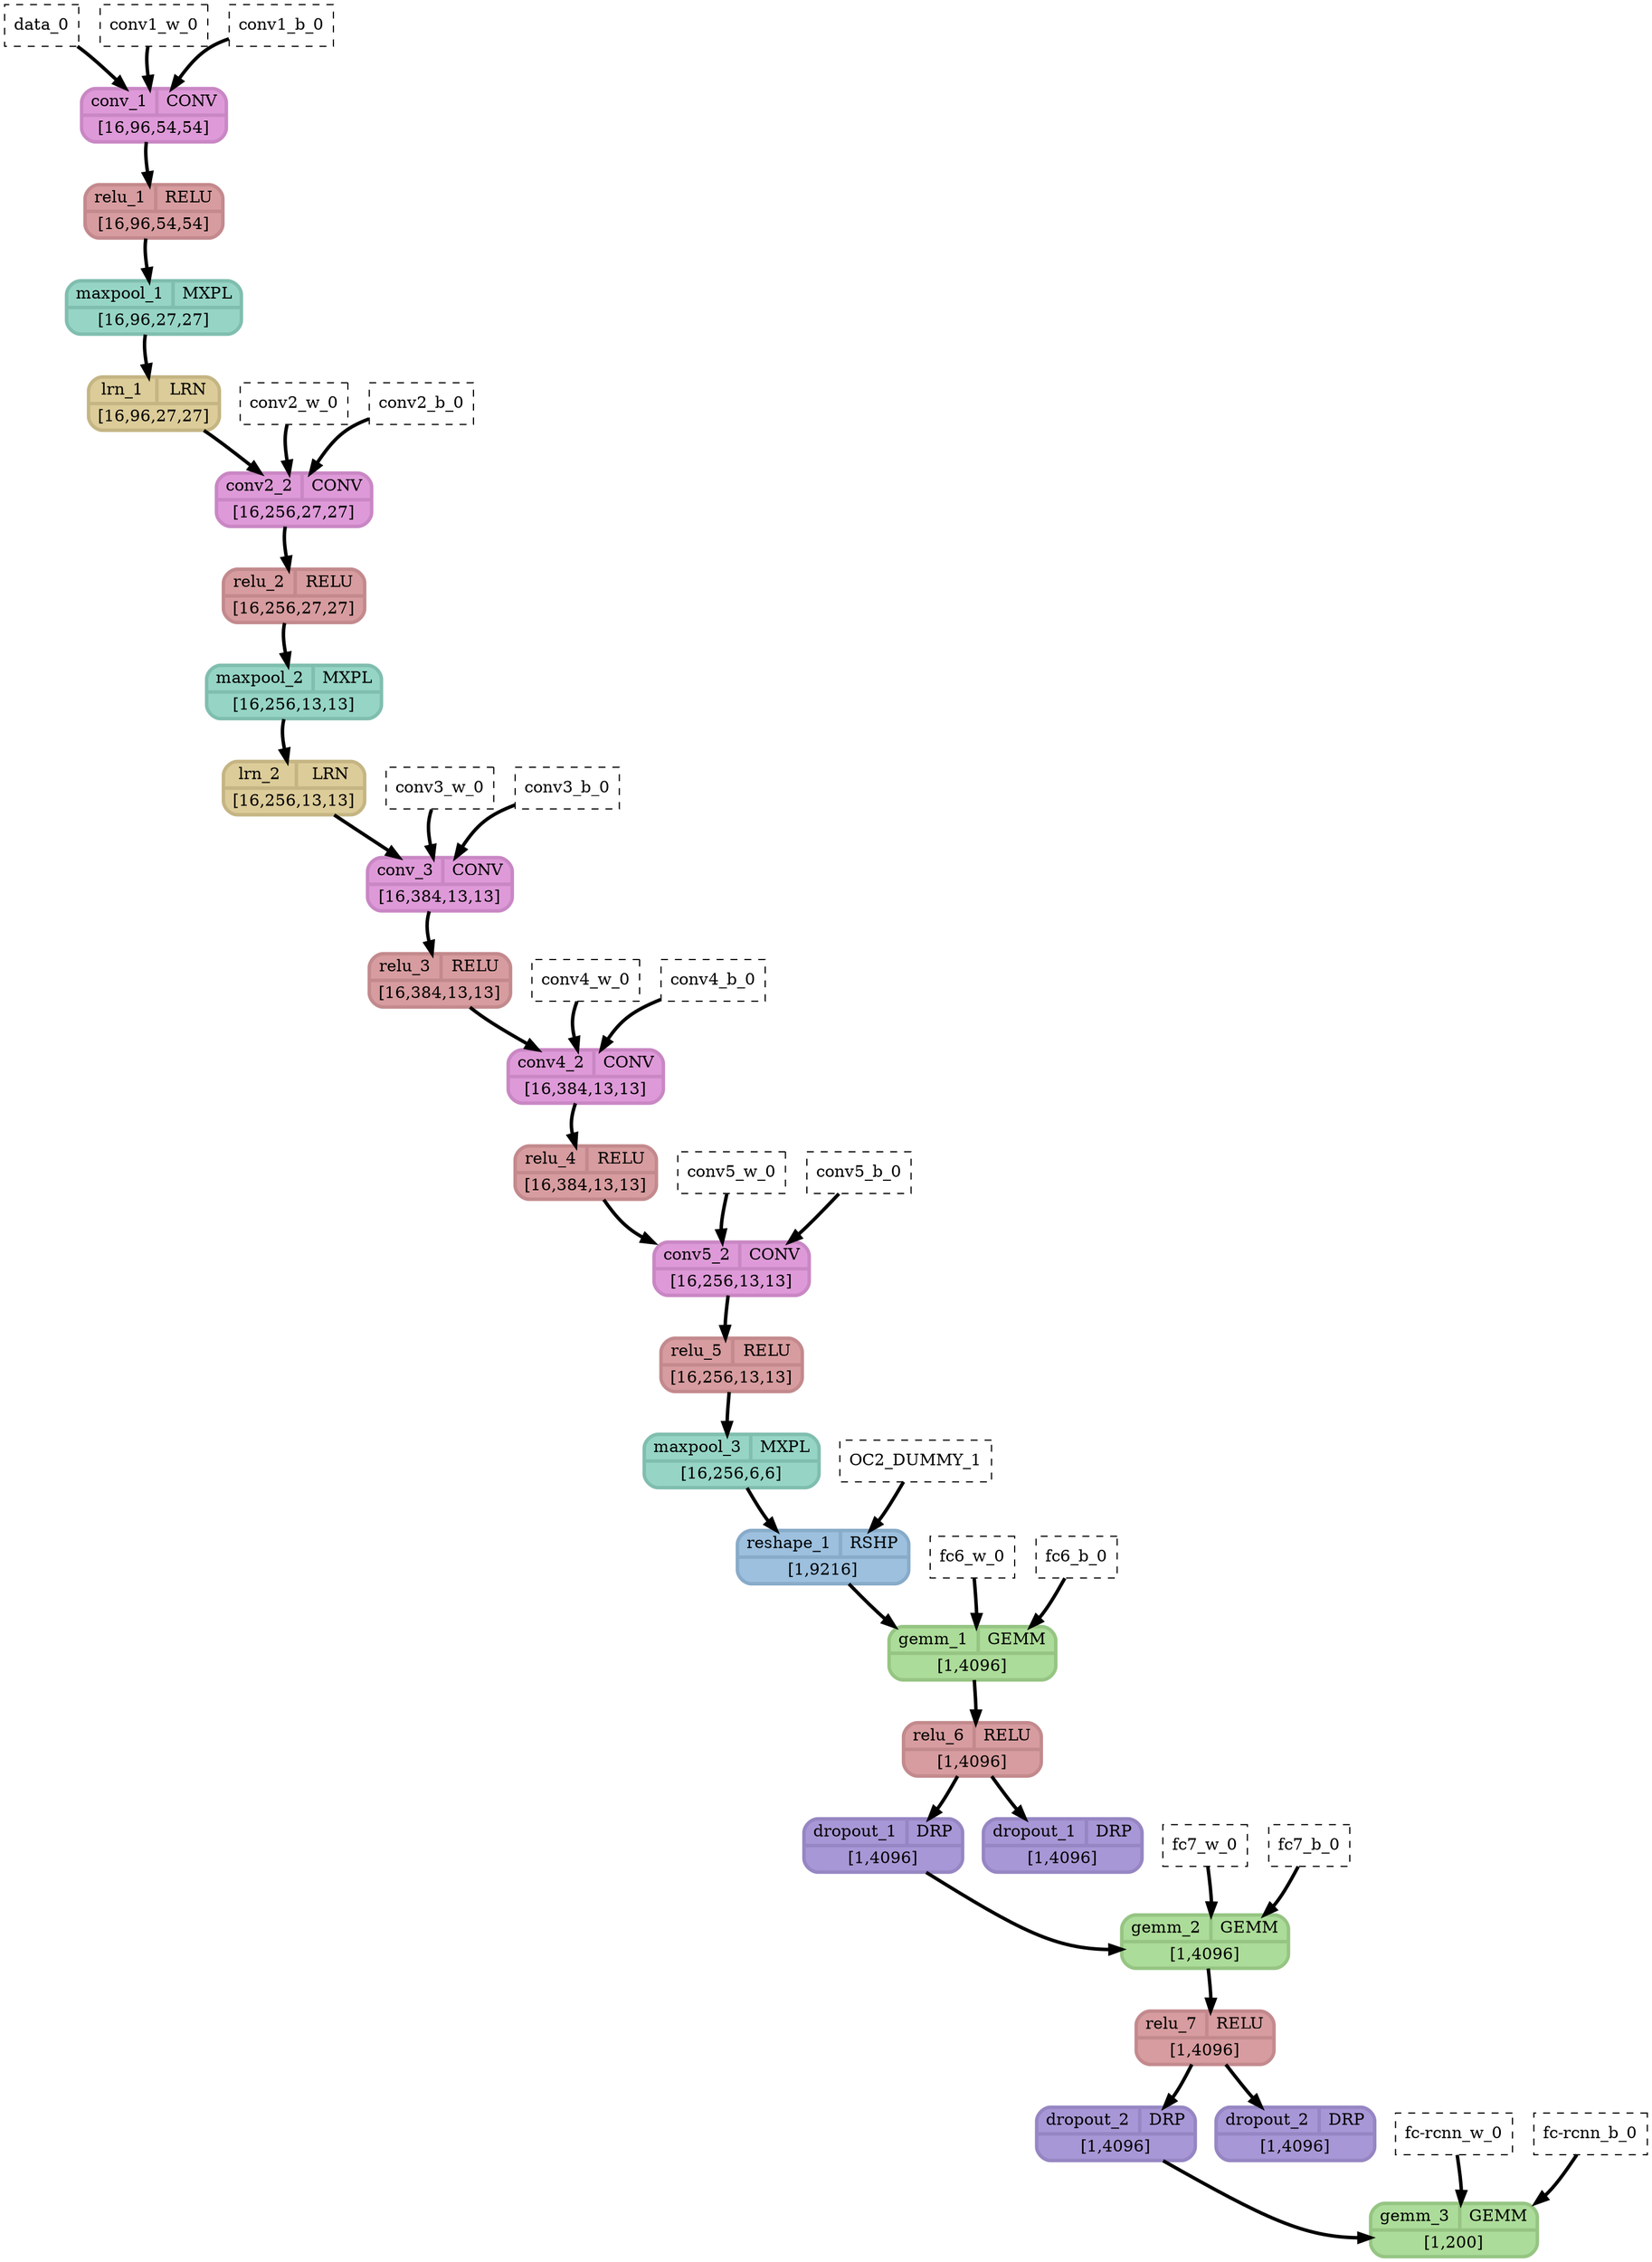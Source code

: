 strict digraph {
  graph [
    rankdir="TB"
    overlap=prism
    overlap_shrink=true
    splines=curved
  ];
  node [
    shape=Mrecord
  ];
  edge [
    penwidth=3
  ];

  // Node definitions.
  "data_0" [
    id=0
    name="data_0"
    type=constant_input
    label="data_0"
    inputs=""
    outputs=""
    shape=box
    style="filled,dashed"
    fillcolor="white"
  ];
  "conv1_w_0" [
    id=1
    name="conv1_w_0"
    type=constant_input
    label="conv1_w_0"
    inputs=""
    outputs=""
    shape=box
    style="filled,dashed"
    fillcolor="white"
  ];
  "conv1_b_0" [
    id=2
    name="conv1_b_0"
    type=constant_input
    label="conv1_b_0"
    inputs=""
    outputs=""
    shape=box
    style="filled,dashed"
    fillcolor="white"
  ];
  "conv1_1" [
    id=3
    name="conv1_1"
    type=Conv
    label="{ {conv_1  | CONV} | [16,96,54,54] }"
    inputs="data_0;conv1_w_0;conv1_b_0"
    outputs="conv1_1"
    penwidth=3
    style=filled
    color="#c987c4"
    fontcolor="#000000"
    fillcolor="#de9ad8"
  ];
  "conv1_2" [
    id=4
    name="conv1_2"
    type=Relu
    label="{ {relu_1  | RELU} | [16,96,54,54] }"
    inputs="conv1_1"
    outputs="conv1_2"
    penwidth=3
    style=filled
    color="#c38a8d"
    fontcolor="#000000"
    fillcolor="#d79c9f"
  ];
  "pool1_1" [
    id=5
    name="pool1_1"
    type=MaxPool
    label="{ {maxpool_1  | MXPL} | [16,96,27,27] }"
    inputs="conv1_2"
    outputs="pool1_1"
    penwidth=3
    style=filled
    color="#80beaf"
    fontcolor="#000000"
    fillcolor="#96d5c5"
  ];
  "norm1_1" [
    id=6
    name="norm1_1"
    type=LRN
    label="{ {lrn_1  | LRN} | [16,96,27,27] }"
    inputs="pool1_1"
    outputs="norm1_1"
    penwidth=3
    style=filled
    color="#c5b584"
    fontcolor="#000000"
    fillcolor="#dccc99"
  ];
  "conv2_w_0" [
    id=7
    name="conv2_w_0"
    type=constant_input
    label="conv2_w_0"
    inputs=""
    outputs=""
    shape=box
    style="filled,dashed"
    fillcolor="white"
  ];
  "conv2_b_0" [
    id=8
    name="conv2_b_0"
    type=constant_input
    label="conv2_b_0"
    inputs=""
    outputs=""
    shape=box
    style="filled,dashed"
    fillcolor="white"
  ];
  "conv2_1" [
    id=9
    name="conv2_1"
    type=Conv
    label="{ {conv2_2  | CONV} | [16,256,27,27] }"
    inputs="norm1_1;conv2_w_0;conv2_b_0"
    outputs="conv2_1"
    penwidth=3
    style=filled
    color="#c987c4"
    fontcolor="#000000"
    fillcolor="#de9ad8"
  ];
  "conv2_2" [
    id=10
    name="conv2_2"
    type=Relu
    label="{ {relu_2  | RELU} | [16,256,27,27] }"
    inputs="conv2_1"
    outputs="conv2_2"
    penwidth=3
    style=filled
    color="#c38a8d"
    fontcolor="#000000"
    fillcolor="#d79c9f"
  ];
  "pool2_1" [
    id=11
    name="pool2_1"
    type=MaxPool
    label="{ {maxpool_2  | MXPL} | [16,256,13,13] }"
    inputs="conv2_2"
    outputs="pool2_1"
    penwidth=3
    style=filled
    color="#80beaf"
    fontcolor="#000000"
    fillcolor="#96d5c5"
  ];
  "norm2_1" [
    id=12
    name="norm2_1"
    type=LRN
    label="{ {lrn_2  | LRN} | [16,256,13,13] }"
    inputs="pool2_1"
    outputs="norm2_1"
    penwidth=3
    style=filled
    color="#c5b584"
    fontcolor="#000000"
    fillcolor="#dccc99"
  ];
  "conv3_w_0" [
    id=13
    name="conv3_w_0"
    type=constant_input
    label="conv3_w_0"
    inputs=""
    outputs=""
    shape=box
    style="filled,dashed"
    fillcolor="white"
  ];
  "conv3_b_0" [
    id=14
    name="conv3_b_0"
    type=constant_input
    label="conv3_b_0"
    inputs=""
    outputs=""
    shape=box
    style="filled,dashed"
    fillcolor="white"
  ];
  "conv3_1" [
    id=15
    name="conv3_1"
    type=Conv
    label="{ {conv_3  | CONV} | [16,384,13,13] }"
    inputs="norm2_1;conv3_w_0;conv3_b_0"
    outputs="conv3_1"
    penwidth=3
    style=filled
    color="#c987c4"
    fontcolor="#000000"
    fillcolor="#de9ad8"
  ];
  "conv3_2" [
    id=16
    name="conv3_2"
    type=Relu
    label="{ {relu_3  | RELU} | [16,384,13,13] }"
    inputs="conv3_1"
    outputs="conv3_2"
    penwidth=3
    style=filled
    color="#c38a8d"
    fontcolor="#000000"
    fillcolor="#d79c9f"
  ];
  "conv4_w_0" [
    id=17
    name="conv4_w_0"
    type=constant_input
    label="conv4_w_0"
    inputs=""
    outputs=""
    shape=box
    style="filled,dashed"
    fillcolor="white"
  ];
  "conv4_b_0" [
    id=18
    name="conv4_b_0"
    type=constant_input
    label="conv4_b_0"
    inputs=""
    outputs=""
    shape=box
    style="filled,dashed"
    fillcolor="white"
  ];
  "conv4_1" [
    id=19
    name="conv4_1"
    type=Conv
    label="{ {conv4_2  | CONV} | [16,384,13,13] }"
    inputs="conv3_2;conv4_w_0;conv4_b_0"
    outputs="conv4_1"
    penwidth=3
    style=filled
    color="#c987c4"
    fontcolor="#000000"
    fillcolor="#de9ad8"
  ];
  "conv4_2" [
    id=20
    name="conv4_2"
    type=Relu
    label="{ {relu_4  | RELU} | [16,384,13,13] }"
    inputs="conv4_1"
    outputs="conv4_2"
    penwidth=3
    style=filled
    color="#c38a8d"
    fontcolor="#000000"
    fillcolor="#d79c9f"
  ];
  "conv5_w_0" [
    id=21
    name="conv5_w_0"
    type=constant_input
    label="conv5_w_0"
    inputs=""
    outputs=""
    shape=box
    style="filled,dashed"
    fillcolor="white"
  ];
  "conv5_b_0" [
    id=22
    name="conv5_b_0"
    type=constant_input
    label="conv5_b_0"
    inputs=""
    outputs=""
    shape=box
    style="filled,dashed"
    fillcolor="white"
  ];
  "conv5_1" [
    id=23
    name="conv5_1"
    type=Conv
    label="{ {conv5_2  | CONV} | [16,256,13,13] }"
    inputs="conv4_2;conv5_w_0;conv5_b_0"
    outputs="conv5_1"
    penwidth=3
    style=filled
    color="#c987c4"
    fontcolor="#000000"
    fillcolor="#de9ad8"
  ];
  "conv5_2" [
    id=24
    name="conv5_2"
    type=Relu
    label="{ {relu_5  | RELU} | [16,256,13,13] }"
    inputs="conv5_1"
    outputs="conv5_2"
    penwidth=3
    style=filled
    color="#c38a8d"
    fontcolor="#000000"
    fillcolor="#d79c9f"
  ];
  "pool5_1" [
    id=25
    name="pool5_1"
    type=MaxPool
    label="{ {maxpool_3  | MXPL} | [16,256,6,6] }"
    inputs="conv5_2"
    outputs="pool5_1"
    penwidth=3
    style=filled
    color="#80beaf"
    fontcolor="#000000"
    fillcolor="#96d5c5"
  ];
  "OC2_DUMMY_1" [
    id=26
    name="OC2_DUMMY_1"
    type=constant_input
    label="OC2_DUMMY_1"
    inputs=""
    outputs=""
    shape=box
    style="filled,dashed"
    fillcolor="white"
  ];
  "OC2_DUMMY_0" [
    id=27
    name="OC2_DUMMY_0"
    type=Reshape
    label="{ {reshape_1  | RSHP} | [1,9216] }"
    inputs="pool5_1;OC2_DUMMY_1"
    outputs="OC2_DUMMY_0"
    penwidth=3
    style=filled
    color="#88abc9"
    fontcolor="#000000"
    fillcolor="#9cc0de"
  ];
  "fc6_w_0" [
    id=28
    name="fc6_w_0"
    type=constant_input
    label="fc6_w_0"
    inputs=""
    outputs=""
    shape=box
    style="filled,dashed"
    fillcolor="white"
  ];
  "fc6_b_0" [
    id=29
    name="fc6_b_0"
    type=constant_input
    label="fc6_b_0"
    inputs=""
    outputs=""
    shape=box
    style="filled,dashed"
    fillcolor="white"
  ];
  "fc6_1" [
    id=30
    name="fc6_1"
    type=Gemm
    label="{ {gemm_1  | GEMM} | [1,4096] }"
    inputs="OC2_DUMMY_0;fc6_w_0;fc6_b_0"
    outputs="fc6_1"
    penwidth=3
    style=filled
    color="#96c583"
    fontcolor="#000000"
    fillcolor="#acdc99"
  ];
  "fc6_2" [
    id=31
    name="fc6_2"
    type=Relu
    label="{ {relu_6  | RELU} | [1,4096] }"
    inputs="fc6_1"
    outputs="fc6_2"
    penwidth=3
    style=filled
    color="#c38a8d"
    fontcolor="#000000"
    fillcolor="#d79c9f"
  ];
  "fc6_3" [
    id=32
    name="fc6_3"
    type=Dropout
    label="{ {dropout_1  | DRP} | [1,4096] }"
    inputs="fc6_2"
    outputs="fc6_3;_fc6_mask_1"
    penwidth=3
    style=filled
    color="#9686c3"
    fontcolor="#000000"
    fillcolor="#a897d6"
  ];
  "_fc6_mask_1" [
    id=33
    name="_fc6_mask_1"
    type=Dropout
    label="{ {dropout_1  | DRP} | [1,4096] }"
    inputs="fc6_2"
    outputs="fc6_3;_fc6_mask_1"
    penwidth=3
    style=filled
    color="#9686c3"
    fontcolor="#000000"
    fillcolor="#a897d6"
  ];
  "fc7_w_0" [
    id=34
    name="fc7_w_0"
    type=constant_input
    label="fc7_w_0"
    inputs=""
    outputs=""
    shape=box
    style="filled,dashed"
    fillcolor="white"
  ];
  "fc7_b_0" [
    id=35
    name="fc7_b_0"
    type=constant_input
    label="fc7_b_0"
    inputs=""
    outputs=""
    shape=box
    style="filled,dashed"
    fillcolor="white"
  ];
  "fc7_1" [
    id=36
    name="fc7_1"
    type=Gemm
    label="{ {gemm_2  | GEMM} | [1,4096] }"
    inputs="fc6_3;fc7_w_0;fc7_b_0"
    outputs="fc7_1"
    penwidth=3
    style=filled
    color="#96c583"
    fontcolor="#000000"
    fillcolor="#acdc99"
  ];
  "fc7_2" [
    id=37
    name="fc7_2"
    type=Relu
    label="{ {relu_7  | RELU} | [1,4096] }"
    inputs="fc7_1"
    outputs="fc7_2"
    penwidth=3
    style=filled
    color="#c38a8d"
    fontcolor="#000000"
    fillcolor="#d79c9f"
  ];
  "fc7_3" [
    id=38
    name="fc7_3"
    type=Dropout
    label="{ {dropout_2  | DRP} | [1,4096] }"
    inputs="fc7_2"
    outputs="fc7_3;_fc7_mask_1"
    penwidth=3
    style=filled
    color="#9686c3"
    fontcolor="#000000"
    fillcolor="#a897d6"
  ];
  "_fc7_mask_1" [
    id=39
    name="_fc7_mask_1"
    type=Dropout
    label="{ {dropout_2  | DRP} | [1,4096] }"
    inputs="fc7_2"
    outputs="fc7_3;_fc7_mask_1"
    penwidth=3
    style=filled
    color="#9686c3"
    fontcolor="#000000"
    fillcolor="#a897d6"
  ];
  "fc-rcnn_w_0" [
    id=40
    name="fc-rcnn_w_0"
    type=constant_input
    label="fc-rcnn_w_0"
    inputs=""
    outputs=""
    shape=box
    style="filled,dashed"
    fillcolor="white"
  ];
  "fc-rcnn_b_0" [
    id=41
    name="fc-rcnn_b_0"
    type=constant_input
    label="fc-rcnn_b_0"
    inputs=""
    outputs=""
    shape=box
    style="filled,dashed"
    fillcolor="white"
  ];
  "fc-rcnn_1" [
    id=42
    name="fc-rcnn_1"
    type=Gemm
    label="{ {gemm_3  | GEMM} | [1,200] }"
    inputs="fc7_3;fc-rcnn_w_0;fc-rcnn_b_0"
    outputs="fc-rcnn_1"
    penwidth=3
    style=filled
    color="#96c583"
    fontcolor="#000000"
    fillcolor="#acdc99"
  ];

  // Edge definitions.
  "data_0" -> "conv1_1";
  "conv1_w_0" -> "conv1_1";
  "conv1_b_0" -> "conv1_1";
  "conv1_1" -> "conv1_2";
  "conv1_2" -> "pool1_1";
  "pool1_1" -> "norm1_1";
  "norm1_1" -> "conv2_1";
  "conv2_w_0" -> "conv2_1";
  "conv2_b_0" -> "conv2_1";
  "conv2_1" -> "conv2_2";
  "conv2_2" -> "pool2_1";
  "pool2_1" -> "norm2_1";
  "norm2_1" -> "conv3_1";
  "conv3_w_0" -> "conv3_1";
  "conv3_b_0" -> "conv3_1";
  "conv3_1" -> "conv3_2";
  "conv3_2" -> "conv4_1";
  "conv4_w_0" -> "conv4_1";
  "conv4_b_0" -> "conv4_1";
  "conv4_1" -> "conv4_2";
  "conv4_2" -> "conv5_1";
  "conv5_w_0" -> "conv5_1";
  "conv5_b_0" -> "conv5_1";
  "conv5_1" -> "conv5_2";
  "conv5_2" -> "pool5_1";
  "pool5_1" -> "OC2_DUMMY_0";
  "OC2_DUMMY_1" -> "OC2_DUMMY_0";
  "OC2_DUMMY_0" -> "fc6_1";
  "fc6_w_0" -> "fc6_1";
  "fc6_b_0" -> "fc6_1";
  "fc6_1" -> "fc6_2";
  "fc6_2" -> "fc6_3";
  "fc6_2" -> "_fc6_mask_1";
  "fc6_3" -> "fc7_1";
  "fc7_w_0" -> "fc7_1";
  "fc7_b_0" -> "fc7_1";
  "fc7_1" -> "fc7_2";
  "fc7_2" -> "fc7_3";
  "fc7_2" -> "_fc7_mask_1";
  "fc7_3" -> "fc-rcnn_1";
  "fc-rcnn_w_0" -> "fc-rcnn_1";
  "fc-rcnn_b_0" -> "fc-rcnn_1";
}